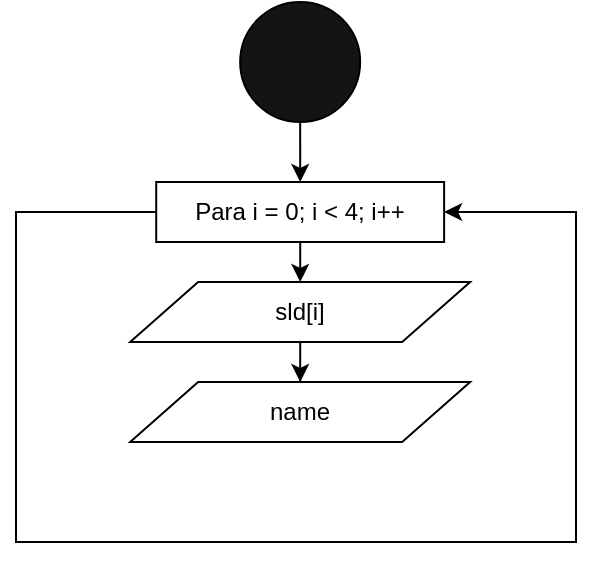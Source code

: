 <mxfile version="13.4.4" type="device"><diagram id="vHZ97hcKsfIAUXL-nEhX" name="Page-1"><mxGraphModel dx="416" dy="3858" grid="1" gridSize="10" guides="1" tooltips="1" connect="1" arrows="1" fold="1" page="1" pageScale="1" pageWidth="827" pageHeight="1169" math="0" shadow="0"><root><mxCell id="0"/><mxCell id="1" parent="0"/><mxCell id="NQN0JRNFv6QYLKFFqvC_-19" style="edgeStyle=orthogonalEdgeStyle;rounded=0;orthogonalLoop=1;jettySize=auto;html=1;entryX=1;entryY=0.5;entryDx=0;entryDy=0;" parent="1" source="NQN0JRNFv6QYLKFFqvC_-21" target="NQN0JRNFv6QYLKFFqvC_-21" edge="1"><mxGeometry relative="1" as="geometry"><mxPoint x="719.33" y="-3050" as="targetPoint"/><Array as="points"><mxPoint x="315" y="-3065"/><mxPoint x="315" y="-2900"/><mxPoint x="595" y="-2900"/><mxPoint x="595" y="-3065"/></Array></mxGeometry></mxCell><mxCell id="NQN0JRNFv6QYLKFFqvC_-20" style="edgeStyle=orthogonalEdgeStyle;rounded=0;orthogonalLoop=1;jettySize=auto;html=1;entryX=0.5;entryY=0;entryDx=0;entryDy=0;" parent="1" source="NQN0JRNFv6QYLKFFqvC_-21" edge="1"><mxGeometry relative="1" as="geometry"><mxPoint x="457.08" y="-3030" as="targetPoint"/></mxGeometry></mxCell><mxCell id="NQN0JRNFv6QYLKFFqvC_-21" value="Para&amp;nbsp;i = 0; i &amp;lt; 4; i++" style="rounded=0;whiteSpace=wrap;html=1;" parent="1" vertex="1"><mxGeometry x="385.1" y="-3080" width="143.96" height="30" as="geometry"/></mxCell><mxCell id="NQN0JRNFv6QYLKFFqvC_-23" style="edgeStyle=orthogonalEdgeStyle;rounded=0;orthogonalLoop=1;jettySize=auto;html=1;" parent="1" source="NQN0JRNFv6QYLKFFqvC_-24" target="NQN0JRNFv6QYLKFFqvC_-21" edge="1"><mxGeometry relative="1" as="geometry"/></mxCell><mxCell id="NQN0JRNFv6QYLKFFqvC_-24" value="" style="ellipse;whiteSpace=wrap;html=1;aspect=fixed;fillColor=#141414;" parent="1" vertex="1"><mxGeometry x="427.08" y="-3170" width="60" height="60" as="geometry"/></mxCell><mxCell id="Zjf_Yh6-rQ4Ehj8FepeO-1" value="name" style="shape=parallelogram;perimeter=parallelogramPerimeter;whiteSpace=wrap;html=1;" vertex="1" parent="1"><mxGeometry x="372.08" y="-2980" width="170" height="30" as="geometry"/></mxCell><mxCell id="Zjf_Yh6-rQ4Ehj8FepeO-3" style="edgeStyle=orthogonalEdgeStyle;rounded=0;orthogonalLoop=1;jettySize=auto;html=1;" edge="1" parent="1" source="Zjf_Yh6-rQ4Ehj8FepeO-2" target="Zjf_Yh6-rQ4Ehj8FepeO-1"><mxGeometry relative="1" as="geometry"/></mxCell><mxCell id="Zjf_Yh6-rQ4Ehj8FepeO-2" value="sld[i]" style="shape=parallelogram;perimeter=parallelogramPerimeter;whiteSpace=wrap;html=1;" vertex="1" parent="1"><mxGeometry x="372.08" y="-3030" width="170" height="30" as="geometry"/></mxCell></root></mxGraphModel></diagram></mxfile>